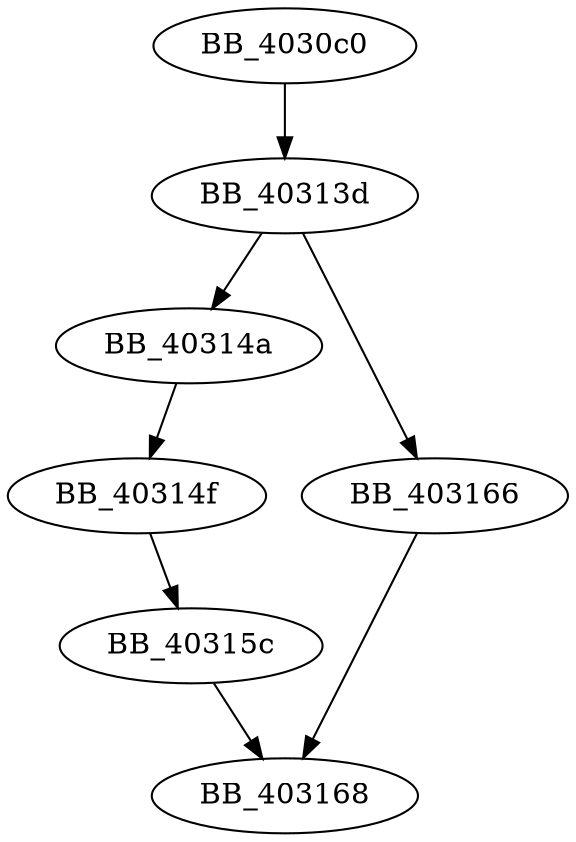 DiGraph sub_4030C0{
BB_4030c0->BB_40313d
BB_40313d->BB_40314a
BB_40313d->BB_403166
BB_40314a->BB_40314f
BB_40314f->BB_40315c
BB_40315c->BB_403168
BB_403166->BB_403168
}
